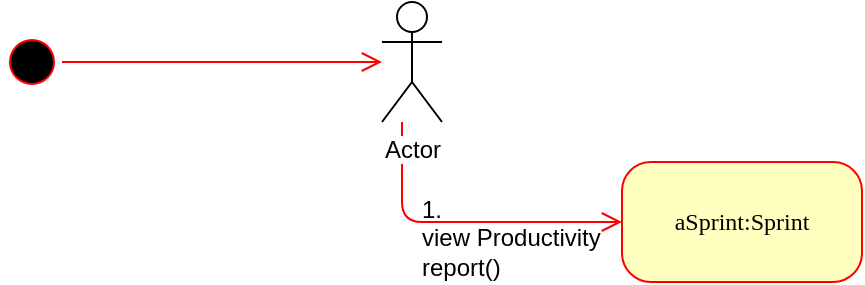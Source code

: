 <mxfile version="10.6.8" type="github"><diagram id="CUVex1OvslErrvfCIn_F" name="Page-1"><mxGraphModel dx="840" dy="471" grid="1" gridSize="10" guides="1" tooltips="1" connect="1" arrows="1" fold="1" page="1" pageScale="1" pageWidth="850" pageHeight="1100" math="0" shadow="0"><root><mxCell id="0"/><mxCell id="1" parent="0"/><mxCell id="uGlZ-lnrUnqvcOAcFV_H-19" value="" style="ellipse;html=1;shape=startState;fillColor=#000000;strokeColor=#ff0000;rounded=1;shadow=0;comic=0;labelBackgroundColor=none;fontFamily=Verdana;fontSize=12;fontColor=#000000;align=center;direction=south;" parent="1" vertex="1"><mxGeometry x="140" y="145" width="30" height="30" as="geometry"/></mxCell><mxCell id="uGlZ-lnrUnqvcOAcFV_H-20" value="aSprint:Sprint" style="rounded=1;whiteSpace=wrap;html=1;arcSize=24;fillColor=#ffffc0;strokeColor=#ff0000;shadow=0;comic=0;labelBackgroundColor=none;fontFamily=Verdana;fontSize=12;fontColor=#000000;align=center;" parent="1" vertex="1"><mxGeometry x="450" y="210" width="120" height="60" as="geometry"/></mxCell><mxCell id="uGlZ-lnrUnqvcOAcFV_H-21" style="edgeStyle=orthogonalEdgeStyle;html=1;labelBackgroundColor=none;endArrow=open;endSize=8;strokeColor=#ff0000;fontFamily=Verdana;fontSize=12;align=left;" parent="1" source="uGlZ-lnrUnqvcOAcFV_H-19" edge="1"><mxGeometry relative="1" as="geometry"><mxPoint x="330" y="160" as="targetPoint"/></mxGeometry></mxCell><mxCell id="uGlZ-lnrUnqvcOAcFV_H-22" style="edgeStyle=orthogonalEdgeStyle;html=1;labelBackgroundColor=none;endArrow=open;endSize=8;strokeColor=#ff0000;fontFamily=Verdana;fontSize=12;align=left;entryX=0;entryY=0.5;" parent="1" target="uGlZ-lnrUnqvcOAcFV_H-20" edge="1"><mxGeometry relative="1" as="geometry"><Array as="points"><mxPoint x="340" y="240"/></Array><mxPoint x="340" y="190" as="sourcePoint"/></mxGeometry></mxCell><mxCell id="uGlZ-lnrUnqvcOAcFV_H-23" value="1. &lt;br&gt;&lt;div&gt;view Productivity&lt;br&gt;&lt;/div&gt;&lt;div&gt;report()&lt;br&gt;&lt;/div&gt;" style="text;html=1;resizable=0;points=[];autosize=1;align=left;verticalAlign=top;spacingTop=-4;" parent="1" vertex="1"><mxGeometry x="348" y="224" width="120" height="40" as="geometry"/></mxCell><mxCell id="uGlZ-lnrUnqvcOAcFV_H-24" value="Actor" style="shape=umlActor;verticalLabelPosition=bottom;labelBackgroundColor=#ffffff;verticalAlign=top;html=1;outlineConnect=0;" parent="1" vertex="1"><mxGeometry x="330" y="130" width="30" height="60" as="geometry"/></mxCell></root></mxGraphModel></diagram></mxfile>